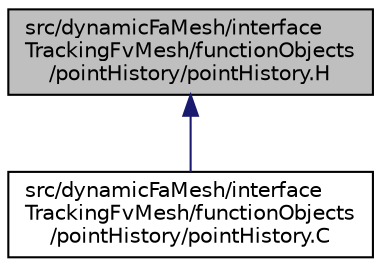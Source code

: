 digraph "src/dynamicFaMesh/interfaceTrackingFvMesh/functionObjects/pointHistory/pointHistory.H"
{
  bgcolor="transparent";
  edge [fontname="Helvetica",fontsize="10",labelfontname="Helvetica",labelfontsize="10"];
  node [fontname="Helvetica",fontsize="10",shape=record];
  Node1 [label="src/dynamicFaMesh/interface\lTrackingFvMesh/functionObjects\l/pointHistory/pointHistory.H",height=0.2,width=0.4,color="black", fillcolor="grey75", style="filled" fontcolor="black"];
  Node1 -> Node2 [dir="back",color="midnightblue",fontsize="10",style="solid",fontname="Helvetica"];
  Node2 [label="src/dynamicFaMesh/interface\lTrackingFvMesh/functionObjects\l/pointHistory/pointHistory.C",height=0.2,width=0.4,color="black",URL="$pointHistory_8C.html"];
}
